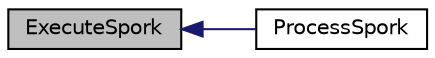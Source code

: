 digraph "ExecuteSpork"
{
  edge [fontname="Helvetica",fontsize="10",labelfontname="Helvetica",labelfontsize="10"];
  node [fontname="Helvetica",fontsize="10",shape=record];
  rankdir="LR";
  Node1 [label="ExecuteSpork",height=0.2,width=0.4,color="black", fillcolor="grey75", style="filled", fontcolor="black"];
  Node1 -> Node2 [dir="back",color="midnightblue",fontsize="10",style="solid",fontname="Helvetica"];
  Node2 [label="ProcessSpork",height=0.2,width=0.4,color="black", fillcolor="white", style="filled",URL="$spork_8h.html#a3f9c24c1f4c012152fb4422ca981610a"];
}
